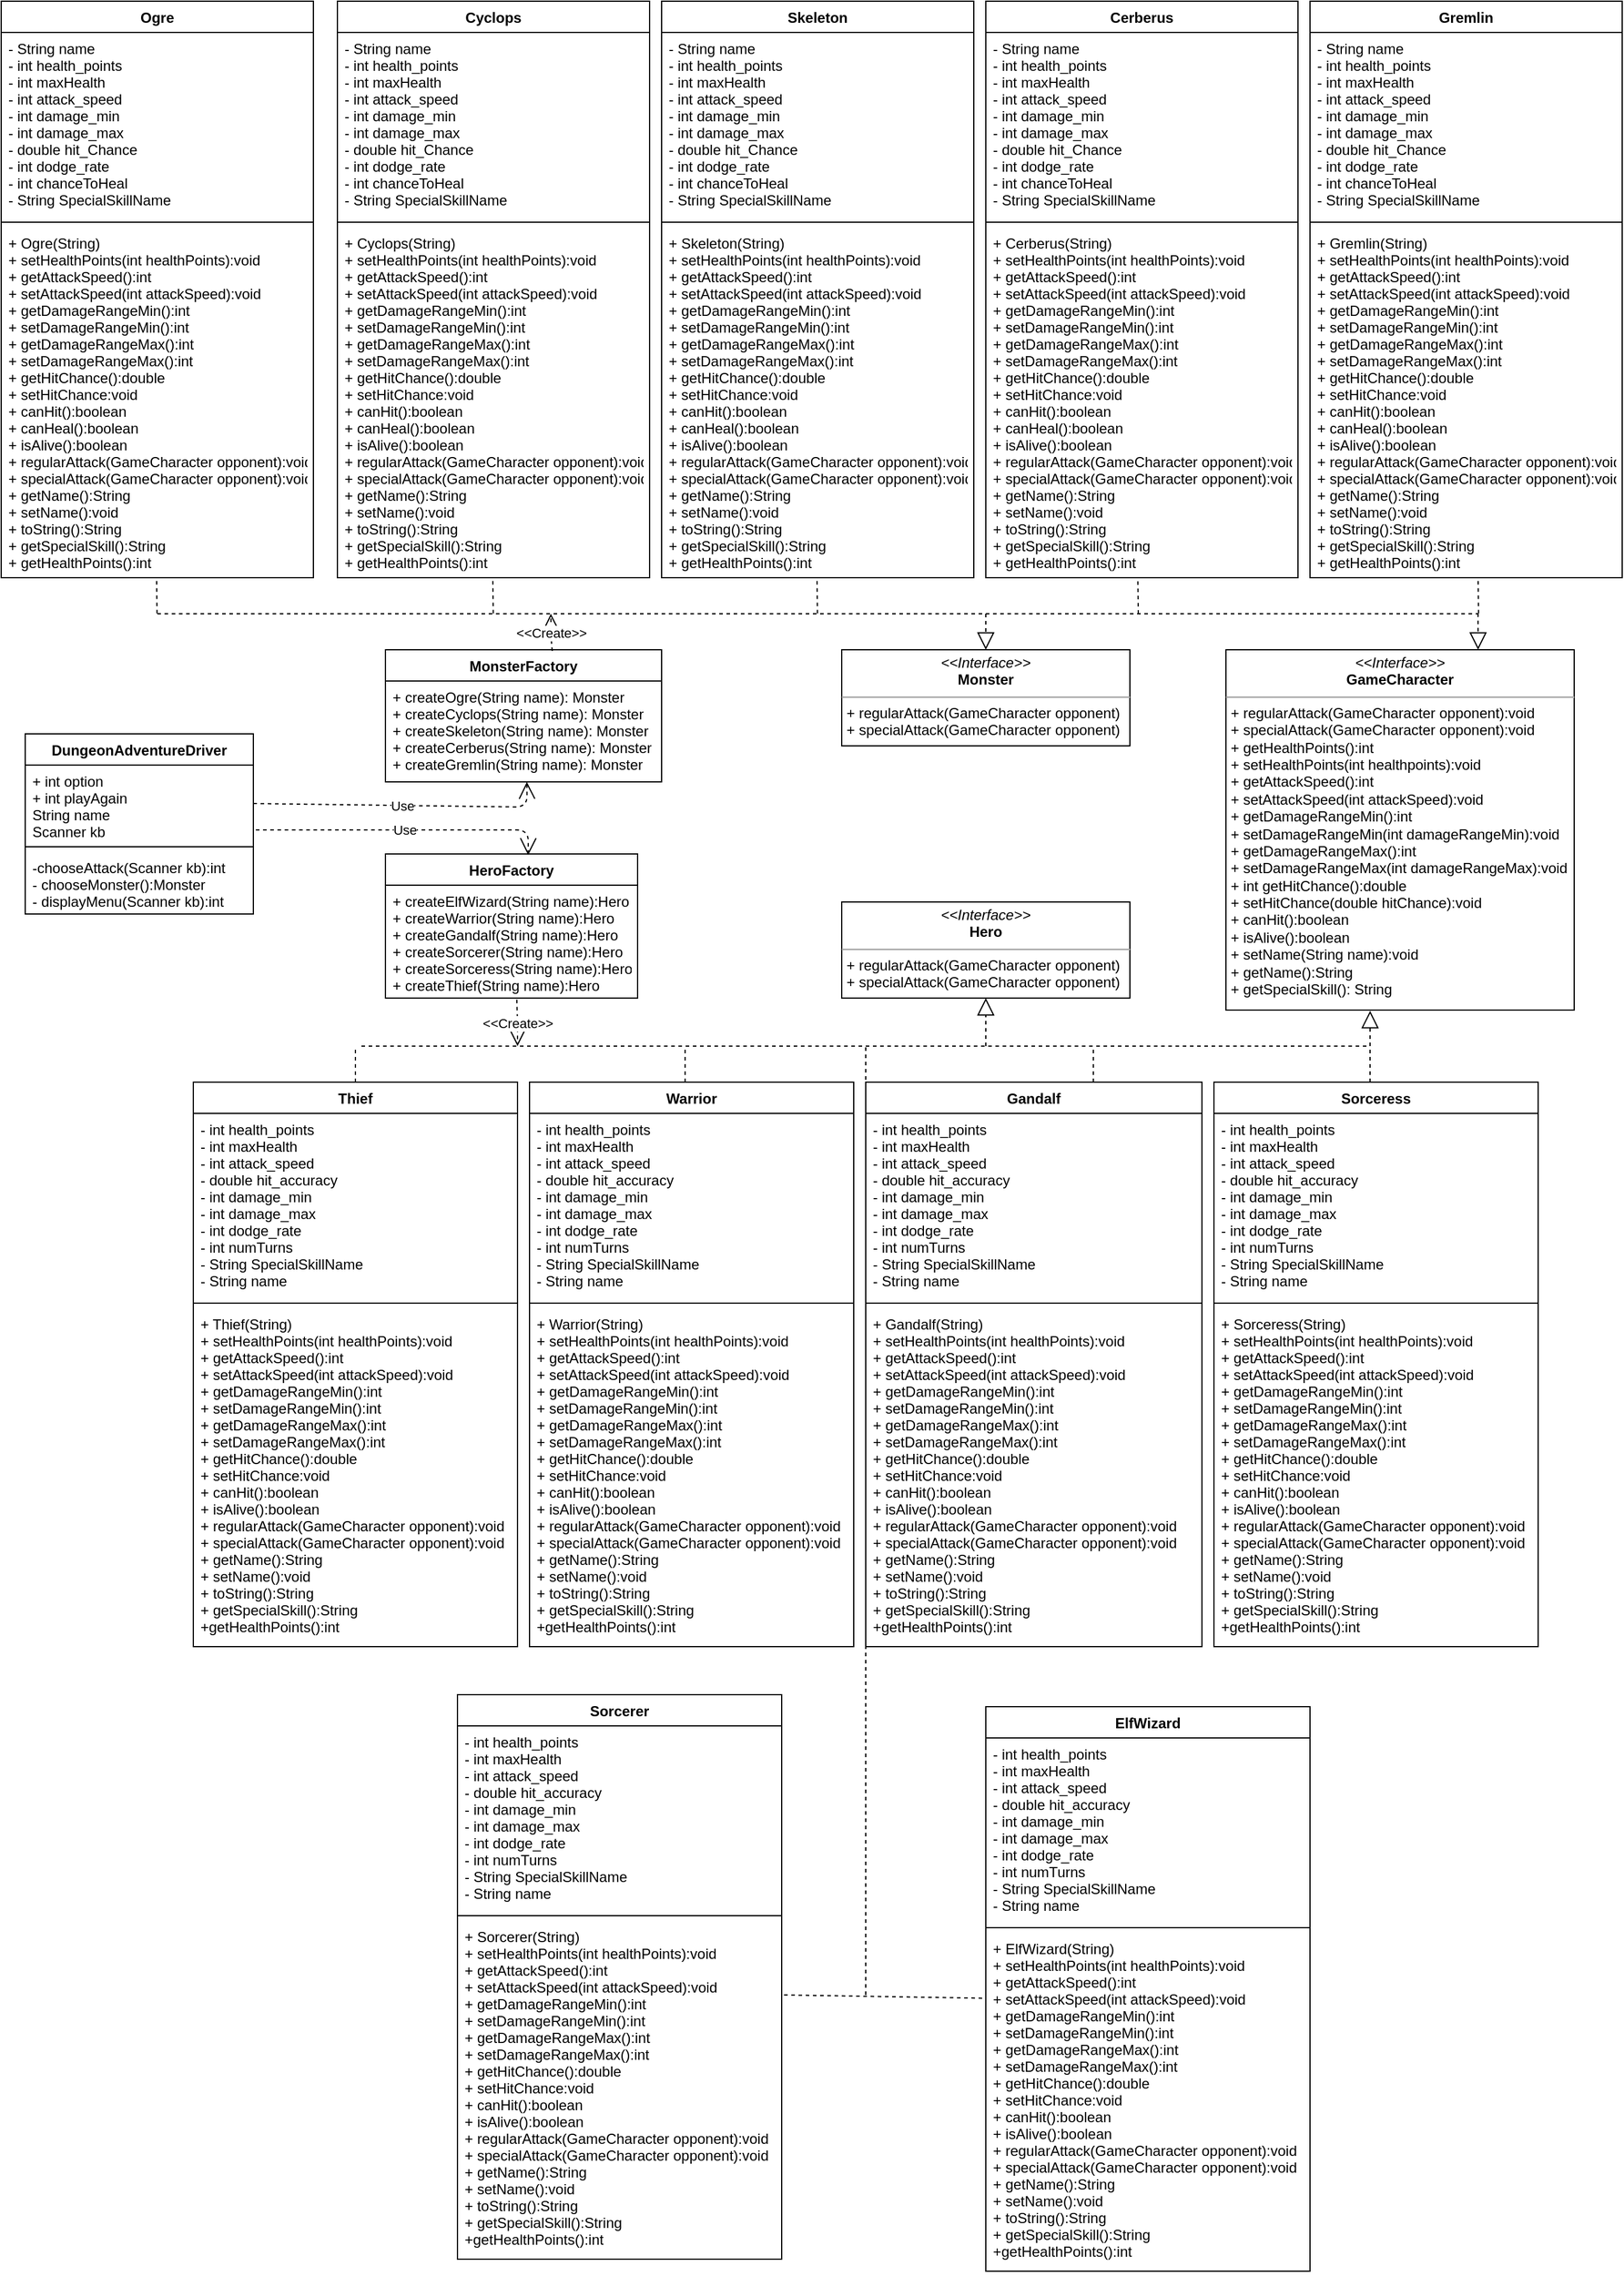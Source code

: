 <mxfile version="12.8.1"><diagram id="gSOHmwpen5aL5RCRYS64" name="Page-1"><mxGraphModel dx="2881" dy="2119" grid="1" gridSize="10" guides="1" tooltips="1" connect="1" arrows="1" fold="1" page="1" pageScale="1" pageWidth="850" pageHeight="1100" math="0" shadow="0"><root><mxCell id="0"/><mxCell id="1" parent="0"/><mxCell id="8AC8qJrL5OHo1PoPI_lq-5" value="DungeonAdventureDriver" style="swimlane;fontStyle=1;align=center;verticalAlign=top;childLayout=stackLayout;horizontal=1;startSize=26;horizontalStack=0;resizeParent=1;resizeParentMax=0;resizeLast=0;collapsible=1;marginBottom=0;" vertex="1" parent="1"><mxGeometry x="-450" y="100" width="190" height="150" as="geometry"/></mxCell><mxCell id="8AC8qJrL5OHo1PoPI_lq-6" value="+ int option&#10;+ int playAgain&#10;String name&#10;Scanner kb" style="text;strokeColor=none;fillColor=none;align=left;verticalAlign=top;spacingLeft=4;spacingRight=4;overflow=hidden;rotatable=0;points=[[0,0.5],[1,0.5]];portConstraint=eastwest;" vertex="1" parent="8AC8qJrL5OHo1PoPI_lq-5"><mxGeometry y="26" width="190" height="64" as="geometry"/></mxCell><mxCell id="8AC8qJrL5OHo1PoPI_lq-7" value="" style="line;strokeWidth=1;fillColor=none;align=left;verticalAlign=middle;spacingTop=-1;spacingLeft=3;spacingRight=3;rotatable=0;labelPosition=right;points=[];portConstraint=eastwest;" vertex="1" parent="8AC8qJrL5OHo1PoPI_lq-5"><mxGeometry y="90" width="190" height="8" as="geometry"/></mxCell><mxCell id="8AC8qJrL5OHo1PoPI_lq-8" value="-chooseAttack(Scanner kb):int&#10;- chooseMonster():Monster&#10;- displayMenu(Scanner kb):int" style="text;strokeColor=none;fillColor=none;align=left;verticalAlign=top;spacingLeft=4;spacingRight=4;overflow=hidden;rotatable=0;points=[[0,0.5],[1,0.5]];portConstraint=eastwest;" vertex="1" parent="8AC8qJrL5OHo1PoPI_lq-5"><mxGeometry y="98" width="190" height="52" as="geometry"/></mxCell><mxCell id="8AC8qJrL5OHo1PoPI_lq-9" value="HeroFactory" style="swimlane;fontStyle=1;align=center;verticalAlign=top;childLayout=stackLayout;horizontal=1;startSize=26;horizontalStack=0;resizeParent=1;resizeParentMax=0;resizeLast=0;collapsible=1;marginBottom=0;" vertex="1" parent="1"><mxGeometry x="-150" y="200" width="210" height="120" as="geometry"/></mxCell><mxCell id="8AC8qJrL5OHo1PoPI_lq-12" value="+ createElfWizard(String name):Hero&#10;+ createWarrior(String name):Hero&#10;+ createGandalf(String name):Hero&#10;+ createSorcerer(String name):Hero&#10;+ createSorceress(String name):Hero&#10;+ createThief(String name):Hero&#10;" style="text;strokeColor=none;fillColor=none;align=left;verticalAlign=top;spacingLeft=4;spacingRight=4;overflow=hidden;rotatable=0;points=[[0,0.5],[1,0.5]];portConstraint=eastwest;" vertex="1" parent="8AC8qJrL5OHo1PoPI_lq-9"><mxGeometry y="26" width="210" height="94" as="geometry"/></mxCell><mxCell id="8AC8qJrL5OHo1PoPI_lq-13" value="MonsterFactory" style="swimlane;fontStyle=1;align=center;verticalAlign=top;childLayout=stackLayout;horizontal=1;startSize=26;horizontalStack=0;resizeParent=1;resizeParentMax=0;resizeLast=0;collapsible=1;marginBottom=0;" vertex="1" parent="1"><mxGeometry x="-150" y="30" width="230" height="110" as="geometry"/></mxCell><mxCell id="8AC8qJrL5OHo1PoPI_lq-16" value="+ createOgre(String name): Monster&#10;+ createCyclops(String name): Monster&#10;+ createSkeleton(String name): Monster&#10;+ createCerberus(String name): Monster&#10;+ createGremlin(String name): Monster" style="text;strokeColor=none;fillColor=none;align=left;verticalAlign=top;spacingLeft=4;spacingRight=4;overflow=hidden;rotatable=0;points=[[0,0.5],[1,0.5]];portConstraint=eastwest;" vertex="1" parent="8AC8qJrL5OHo1PoPI_lq-13"><mxGeometry y="26" width="230" height="84" as="geometry"/></mxCell><mxCell id="8AC8qJrL5OHo1PoPI_lq-124" value="&amp;lt;&amp;lt;Create&amp;gt;&amp;gt;" style="endArrow=open;endSize=12;dashed=1;html=1;exitX=0.604;exitY=0.009;exitDx=0;exitDy=0;entryX=0.512;entryY=1;entryDx=0;entryDy=0;entryPerimeter=0;exitPerimeter=0;" edge="1" parent="8AC8qJrL5OHo1PoPI_lq-13" source="8AC8qJrL5OHo1PoPI_lq-13"><mxGeometry width="160" relative="1" as="geometry"><mxPoint x="-90" y="-12.0" as="sourcePoint"/><mxPoint x="137.76" y="-30" as="targetPoint"/><Array as="points"><mxPoint x="138" y="-9"/></Array></mxGeometry></mxCell><mxCell id="8AC8qJrL5OHo1PoPI_lq-17" value="&lt;p style=&quot;margin: 0px ; margin-top: 4px ; text-align: center&quot;&gt;&lt;i&gt;&amp;lt;&amp;lt;Interface&amp;gt;&amp;gt;&lt;/i&gt;&lt;br&gt;&lt;b&gt;Hero&lt;/b&gt;&lt;/p&gt;&lt;hr size=&quot;1&quot;&gt;&lt;p style=&quot;margin: 0px ; margin-left: 4px&quot;&gt;+ regularAttack(GameCharacter opponent)&lt;br&gt;+ specialAttack(GameCharacter opponent)&lt;/p&gt;" style="verticalAlign=top;align=left;overflow=fill;fontSize=12;fontFamily=Helvetica;html=1;" vertex="1" parent="1"><mxGeometry x="230" y="240" width="240" height="80" as="geometry"/></mxCell><mxCell id="8AC8qJrL5OHo1PoPI_lq-18" value="&lt;p style=&quot;margin: 0px ; margin-top: 4px ; text-align: center&quot;&gt;&lt;i&gt;&amp;lt;&amp;lt;Interface&amp;gt;&amp;gt;&lt;/i&gt;&lt;br&gt;&lt;b&gt;Monster&lt;/b&gt;&lt;/p&gt;&lt;hr size=&quot;1&quot;&gt;&lt;p style=&quot;margin: 0px ; margin-left: 4px&quot;&gt;+ regularAttack(GameCharacter opponent)&lt;br&gt;+ specialAttack(GameCharacter opponent)&lt;/p&gt;" style="verticalAlign=top;align=left;overflow=fill;fontSize=12;fontFamily=Helvetica;html=1;" vertex="1" parent="1"><mxGeometry x="230" y="30" width="240" height="80" as="geometry"/></mxCell><mxCell id="8AC8qJrL5OHo1PoPI_lq-19" value="Sorcerer&#10;" style="swimlane;fontStyle=1;align=center;verticalAlign=top;childLayout=stackLayout;horizontal=1;startSize=26;horizontalStack=0;resizeParent=1;resizeParentMax=0;resizeLast=0;collapsible=1;marginBottom=0;" vertex="1" parent="1"><mxGeometry x="-90" y="900" width="270" height="470" as="geometry"/></mxCell><mxCell id="8AC8qJrL5OHo1PoPI_lq-20" value="- int health_points&#10;- int maxHealth&#10;- int attack_speed&#10;- double hit_accuracy&#10;- int damage_min&#10;- int damage_max&#10;- int dodge_rate&#10;- int numTurns&#10;- String SpecialSkillName&#10;- String name" style="text;strokeColor=none;fillColor=none;align=left;verticalAlign=top;spacingLeft=4;spacingRight=4;overflow=hidden;rotatable=0;points=[[0,0.5],[1,0.5]];portConstraint=eastwest;" vertex="1" parent="8AC8qJrL5OHo1PoPI_lq-19"><mxGeometry y="26" width="270" height="154" as="geometry"/></mxCell><mxCell id="8AC8qJrL5OHo1PoPI_lq-21" value="" style="line;strokeWidth=1;fillColor=none;align=left;verticalAlign=middle;spacingTop=-1;spacingLeft=3;spacingRight=3;rotatable=0;labelPosition=right;points=[];portConstraint=eastwest;" vertex="1" parent="8AC8qJrL5OHo1PoPI_lq-19"><mxGeometry y="180" width="270" height="8" as="geometry"/></mxCell><mxCell id="8AC8qJrL5OHo1PoPI_lq-22" value="+ Sorcerer(String)&#10;+ setHealthPoints(int healthPoints):void&#10;+ getAttackSpeed():int&#10;+ setAttackSpeed(int attackSpeed):void&#10;+ getDamageRangeMin():int&#10;+ setDamageRangeMin():int&#10;+ getDamageRangeMax():int&#10;+ setDamageRangeMax():int&#10;+ getHitChance():double&#10;+ setHitChance:void&#10;+ canHit():boolean&#10;+ isAlive():boolean&#10;+ regularAttack(GameCharacter opponent):void&#10;+ specialAttack(GameCharacter opponent):void&#10;+ getName():String&#10;+ setName():void&#10;+ toString():String&#10;+ getSpecialSkill():String&#10;+getHealthPoints():int" style="text;strokeColor=none;fillColor=none;align=left;verticalAlign=top;spacingLeft=4;spacingRight=4;overflow=hidden;rotatable=0;points=[[0,0.5],[1,0.5]];portConstraint=eastwest;" vertex="1" parent="8AC8qJrL5OHo1PoPI_lq-19"><mxGeometry y="188" width="270" height="282" as="geometry"/></mxCell><mxCell id="8AC8qJrL5OHo1PoPI_lq-23" value="Warrior" style="swimlane;fontStyle=1;align=center;verticalAlign=top;childLayout=stackLayout;horizontal=1;startSize=26;horizontalStack=0;resizeParent=1;resizeParentMax=0;resizeLast=0;collapsible=1;marginBottom=0;" vertex="1" parent="1"><mxGeometry x="-30" y="390" width="270" height="470" as="geometry"/></mxCell><mxCell id="8AC8qJrL5OHo1PoPI_lq-24" value="- int health_points&#10;- int maxHealth&#10;- int attack_speed&#10;- double hit_accuracy&#10;- int damage_min&#10;- int damage_max&#10;- int dodge_rate&#10;- int numTurns&#10;- String SpecialSkillName&#10;- String name" style="text;strokeColor=none;fillColor=none;align=left;verticalAlign=top;spacingLeft=4;spacingRight=4;overflow=hidden;rotatable=0;points=[[0,0.5],[1,0.5]];portConstraint=eastwest;" vertex="1" parent="8AC8qJrL5OHo1PoPI_lq-23"><mxGeometry y="26" width="270" height="154" as="geometry"/></mxCell><mxCell id="8AC8qJrL5OHo1PoPI_lq-25" value="" style="line;strokeWidth=1;fillColor=none;align=left;verticalAlign=middle;spacingTop=-1;spacingLeft=3;spacingRight=3;rotatable=0;labelPosition=right;points=[];portConstraint=eastwest;" vertex="1" parent="8AC8qJrL5OHo1PoPI_lq-23"><mxGeometry y="180" width="270" height="8" as="geometry"/></mxCell><mxCell id="8AC8qJrL5OHo1PoPI_lq-26" value="+ Warrior(String)&#10;+ setHealthPoints(int healthPoints):void&#10;+ getAttackSpeed():int&#10;+ setAttackSpeed(int attackSpeed):void&#10;+ getDamageRangeMin():int&#10;+ setDamageRangeMin():int&#10;+ getDamageRangeMax():int&#10;+ setDamageRangeMax():int&#10;+ getHitChance():double&#10;+ setHitChance:void&#10;+ canHit():boolean&#10;+ isAlive():boolean&#10;+ regularAttack(GameCharacter opponent):void&#10;+ specialAttack(GameCharacter opponent):void&#10;+ getName():String&#10;+ setName():void&#10;+ toString():String&#10;+ getSpecialSkill():String&#10;+getHealthPoints():int" style="text;strokeColor=none;fillColor=none;align=left;verticalAlign=top;spacingLeft=4;spacingRight=4;overflow=hidden;rotatable=0;points=[[0,0.5],[1,0.5]];portConstraint=eastwest;" vertex="1" parent="8AC8qJrL5OHo1PoPI_lq-23"><mxGeometry y="188" width="270" height="282" as="geometry"/></mxCell><mxCell id="8AC8qJrL5OHo1PoPI_lq-27" value="Gandalf" style="swimlane;fontStyle=1;align=center;verticalAlign=top;childLayout=stackLayout;horizontal=1;startSize=26;horizontalStack=0;resizeParent=1;resizeParentMax=0;resizeLast=0;collapsible=1;marginBottom=0;" vertex="1" parent="1"><mxGeometry x="250" y="390" width="280" height="470" as="geometry"/></mxCell><mxCell id="8AC8qJrL5OHo1PoPI_lq-28" value="- int health_points&#10;- int maxHealth&#10;- int attack_speed&#10;- double hit_accuracy&#10;- int damage_min&#10;- int damage_max&#10;- int dodge_rate&#10;- int numTurns&#10;- String SpecialSkillName&#10;- String name" style="text;strokeColor=none;fillColor=none;align=left;verticalAlign=top;spacingLeft=4;spacingRight=4;overflow=hidden;rotatable=0;points=[[0,0.5],[1,0.5]];portConstraint=eastwest;" vertex="1" parent="8AC8qJrL5OHo1PoPI_lq-27"><mxGeometry y="26" width="280" height="154" as="geometry"/></mxCell><mxCell id="8AC8qJrL5OHo1PoPI_lq-29" value="" style="line;strokeWidth=1;fillColor=none;align=left;verticalAlign=middle;spacingTop=-1;spacingLeft=3;spacingRight=3;rotatable=0;labelPosition=right;points=[];portConstraint=eastwest;" vertex="1" parent="8AC8qJrL5OHo1PoPI_lq-27"><mxGeometry y="180" width="280" height="8" as="geometry"/></mxCell><mxCell id="8AC8qJrL5OHo1PoPI_lq-30" value="+ Gandalf(String)&#10;+ setHealthPoints(int healthPoints):void&#10;+ getAttackSpeed():int&#10;+ setAttackSpeed(int attackSpeed):void&#10;+ getDamageRangeMin():int&#10;+ setDamageRangeMin():int&#10;+ getDamageRangeMax():int&#10;+ setDamageRangeMax():int&#10;+ getHitChance():double&#10;+ setHitChance:void&#10;+ canHit():boolean&#10;+ isAlive():boolean&#10;+ regularAttack(GameCharacter opponent):void&#10;+ specialAttack(GameCharacter opponent):void&#10;+ getName():String&#10;+ setName():void&#10;+ toString():String&#10;+ getSpecialSkill():String&#10;+getHealthPoints():int" style="text;strokeColor=none;fillColor=none;align=left;verticalAlign=top;spacingLeft=4;spacingRight=4;overflow=hidden;rotatable=0;points=[[0,0.5],[1,0.5]];portConstraint=eastwest;" vertex="1" parent="8AC8qJrL5OHo1PoPI_lq-27"><mxGeometry y="188" width="280" height="282" as="geometry"/></mxCell><mxCell id="8AC8qJrL5OHo1PoPI_lq-31" value="ElfWizard" style="swimlane;fontStyle=1;align=center;verticalAlign=top;childLayout=stackLayout;horizontal=1;startSize=26;horizontalStack=0;resizeParent=1;resizeParentMax=0;resizeLast=0;collapsible=1;marginBottom=0;" vertex="1" parent="1"><mxGeometry x="350" y="910" width="270" height="470" as="geometry"/></mxCell><mxCell id="8AC8qJrL5OHo1PoPI_lq-32" value="- int health_points&#10;- int maxHealth&#10;- int attack_speed&#10;- double hit_accuracy&#10;- int damage_min&#10;- int damage_max&#10;- int dodge_rate&#10;- int numTurns&#10;- String SpecialSkillName&#10;- String name" style="text;strokeColor=none;fillColor=none;align=left;verticalAlign=top;spacingLeft=4;spacingRight=4;overflow=hidden;rotatable=0;points=[[0,0.5],[1,0.5]];portConstraint=eastwest;" vertex="1" parent="8AC8qJrL5OHo1PoPI_lq-31"><mxGeometry y="26" width="270" height="154" as="geometry"/></mxCell><mxCell id="8AC8qJrL5OHo1PoPI_lq-33" value="" style="line;strokeWidth=1;fillColor=none;align=left;verticalAlign=middle;spacingTop=-1;spacingLeft=3;spacingRight=3;rotatable=0;labelPosition=right;points=[];portConstraint=eastwest;" vertex="1" parent="8AC8qJrL5OHo1PoPI_lq-31"><mxGeometry y="180" width="270" height="8" as="geometry"/></mxCell><mxCell id="8AC8qJrL5OHo1PoPI_lq-34" value="+ ElfWizard(String)&#10;+ setHealthPoints(int healthPoints):void&#10;+ getAttackSpeed():int&#10;+ setAttackSpeed(int attackSpeed):void&#10;+ getDamageRangeMin():int&#10;+ setDamageRangeMin():int&#10;+ getDamageRangeMax():int&#10;+ setDamageRangeMax():int&#10;+ getHitChance():double&#10;+ setHitChance:void&#10;+ canHit():boolean&#10;+ isAlive():boolean&#10;+ regularAttack(GameCharacter opponent):void&#10;+ specialAttack(GameCharacter opponent):void&#10;+ getName():String&#10;+ setName():void&#10;+ toString():String&#10;+ getSpecialSkill():String&#10;+getHealthPoints():int" style="text;strokeColor=none;fillColor=none;align=left;verticalAlign=top;spacingLeft=4;spacingRight=4;overflow=hidden;rotatable=0;points=[[0,0.5],[1,0.5]];portConstraint=eastwest;" vertex="1" parent="8AC8qJrL5OHo1PoPI_lq-31"><mxGeometry y="188" width="270" height="282" as="geometry"/></mxCell><mxCell id="8AC8qJrL5OHo1PoPI_lq-55" value="Sorceress" style="swimlane;fontStyle=1;align=center;verticalAlign=top;childLayout=stackLayout;horizontal=1;startSize=26;horizontalStack=0;resizeParent=1;resizeParentMax=0;resizeLast=0;collapsible=1;marginBottom=0;" vertex="1" parent="1"><mxGeometry x="540" y="390" width="270" height="470" as="geometry"/></mxCell><mxCell id="8AC8qJrL5OHo1PoPI_lq-56" value="- int health_points&#10;- int maxHealth&#10;- int attack_speed&#10;- double hit_accuracy&#10;- int damage_min&#10;- int damage_max&#10;- int dodge_rate&#10;- int numTurns&#10;- String SpecialSkillName&#10;- String name" style="text;strokeColor=none;fillColor=none;align=left;verticalAlign=top;spacingLeft=4;spacingRight=4;overflow=hidden;rotatable=0;points=[[0,0.5],[1,0.5]];portConstraint=eastwest;" vertex="1" parent="8AC8qJrL5OHo1PoPI_lq-55"><mxGeometry y="26" width="270" height="154" as="geometry"/></mxCell><mxCell id="8AC8qJrL5OHo1PoPI_lq-57" value="" style="line;strokeWidth=1;fillColor=none;align=left;verticalAlign=middle;spacingTop=-1;spacingLeft=3;spacingRight=3;rotatable=0;labelPosition=right;points=[];portConstraint=eastwest;" vertex="1" parent="8AC8qJrL5OHo1PoPI_lq-55"><mxGeometry y="180" width="270" height="8" as="geometry"/></mxCell><mxCell id="8AC8qJrL5OHo1PoPI_lq-58" value="+ Sorceress(String)&#10;+ setHealthPoints(int healthPoints):void&#10;+ getAttackSpeed():int&#10;+ setAttackSpeed(int attackSpeed):void&#10;+ getDamageRangeMin():int&#10;+ setDamageRangeMin():int&#10;+ getDamageRangeMax():int&#10;+ setDamageRangeMax():int&#10;+ getHitChance():double&#10;+ setHitChance:void&#10;+ canHit():boolean&#10;+ isAlive():boolean&#10;+ regularAttack(GameCharacter opponent):void&#10;+ specialAttack(GameCharacter opponent):void&#10;+ getName():String&#10;+ setName():void&#10;+ toString():String&#10;+ getSpecialSkill():String&#10;+getHealthPoints():int" style="text;strokeColor=none;fillColor=none;align=left;verticalAlign=top;spacingLeft=4;spacingRight=4;overflow=hidden;rotatable=0;points=[[0,0.5],[1,0.5]];portConstraint=eastwest;" vertex="1" parent="8AC8qJrL5OHo1PoPI_lq-55"><mxGeometry y="188" width="270" height="282" as="geometry"/></mxCell><mxCell id="8AC8qJrL5OHo1PoPI_lq-59" value="Thief" style="swimlane;fontStyle=1;align=center;verticalAlign=top;childLayout=stackLayout;horizontal=1;startSize=26;horizontalStack=0;resizeParent=1;resizeParentMax=0;resizeLast=0;collapsible=1;marginBottom=0;" vertex="1" parent="1"><mxGeometry x="-310" y="390" width="270" height="470" as="geometry"/></mxCell><mxCell id="8AC8qJrL5OHo1PoPI_lq-60" value="- int health_points&#10;- int maxHealth&#10;- int attack_speed&#10;- double hit_accuracy&#10;- int damage_min&#10;- int damage_max&#10;- int dodge_rate&#10;- int numTurns&#10;- String SpecialSkillName&#10;- String name" style="text;strokeColor=none;fillColor=none;align=left;verticalAlign=top;spacingLeft=4;spacingRight=4;overflow=hidden;rotatable=0;points=[[0,0.5],[1,0.5]];portConstraint=eastwest;" vertex="1" parent="8AC8qJrL5OHo1PoPI_lq-59"><mxGeometry y="26" width="270" height="154" as="geometry"/></mxCell><mxCell id="8AC8qJrL5OHo1PoPI_lq-61" value="" style="line;strokeWidth=1;fillColor=none;align=left;verticalAlign=middle;spacingTop=-1;spacingLeft=3;spacingRight=3;rotatable=0;labelPosition=right;points=[];portConstraint=eastwest;" vertex="1" parent="8AC8qJrL5OHo1PoPI_lq-59"><mxGeometry y="180" width="270" height="8" as="geometry"/></mxCell><mxCell id="8AC8qJrL5OHo1PoPI_lq-62" value="+ Thief(String)&#10;+ setHealthPoints(int healthPoints):void&#10;+ getAttackSpeed():int&#10;+ setAttackSpeed(int attackSpeed):void&#10;+ getDamageRangeMin():int&#10;+ setDamageRangeMin():int&#10;+ getDamageRangeMax():int&#10;+ setDamageRangeMax():int&#10;+ getHitChance():double&#10;+ setHitChance:void&#10;+ canHit():boolean&#10;+ isAlive():boolean&#10;+ regularAttack(GameCharacter opponent):void&#10;+ specialAttack(GameCharacter opponent):void&#10;+ getName():String&#10;+ setName():void&#10;+ toString():String&#10;+ getSpecialSkill():String&#10;+getHealthPoints():int" style="text;strokeColor=none;fillColor=none;align=left;verticalAlign=top;spacingLeft=4;spacingRight=4;overflow=hidden;rotatable=0;points=[[0,0.5],[1,0.5]];portConstraint=eastwest;" vertex="1" parent="8AC8qJrL5OHo1PoPI_lq-59"><mxGeometry y="188" width="270" height="282" as="geometry"/></mxCell><mxCell id="8AC8qJrL5OHo1PoPI_lq-64" value="" style="endArrow=block;dashed=1;endFill=0;endSize=12;html=1;entryX=0.5;entryY=1;entryDx=0;entryDy=0;" edge="1" parent="1" target="8AC8qJrL5OHo1PoPI_lq-17"><mxGeometry width="160" relative="1" as="geometry"><mxPoint x="350" y="360" as="sourcePoint"/><mxPoint x="500" y="260" as="targetPoint"/></mxGeometry></mxCell><mxCell id="8AC8qJrL5OHo1PoPI_lq-65" value="" style="endArrow=none;dashed=1;html=1;" edge="1" parent="1"><mxGeometry width="50" height="50" relative="1" as="geometry"><mxPoint x="-170" y="360" as="sourcePoint"/><mxPoint x="670" y="360" as="targetPoint"/></mxGeometry></mxCell><mxCell id="8AC8qJrL5OHo1PoPI_lq-66" value="" style="endArrow=none;dashed=1;html=1;" edge="1" parent="1" source="8AC8qJrL5OHo1PoPI_lq-59"><mxGeometry width="50" height="50" relative="1" as="geometry"><mxPoint x="-110" y="410" as="sourcePoint"/><mxPoint x="-175" y="360" as="targetPoint"/></mxGeometry></mxCell><mxCell id="8AC8qJrL5OHo1PoPI_lq-68" value="" style="endArrow=none;dashed=1;html=1;" edge="1" parent="1"><mxGeometry width="50" height="50" relative="1" as="geometry"><mxPoint x="99.58" y="390" as="sourcePoint"/><mxPoint x="99.58" y="360" as="targetPoint"/></mxGeometry></mxCell><mxCell id="8AC8qJrL5OHo1PoPI_lq-69" value="" style="endArrow=none;dashed=1;html=1;" edge="1" parent="1"><mxGeometry width="50" height="50" relative="1" as="geometry"><mxPoint x="439.58" y="390" as="sourcePoint"/><mxPoint x="439.58" y="360" as="targetPoint"/></mxGeometry></mxCell><mxCell id="8AC8qJrL5OHo1PoPI_lq-70" value="" style="endArrow=none;dashed=1;html=1;" edge="1" parent="1"><mxGeometry width="50" height="50" relative="1" as="geometry"><mxPoint x="670.0" y="390" as="sourcePoint"/><mxPoint x="670.0" y="360" as="targetPoint"/></mxGeometry></mxCell><mxCell id="8AC8qJrL5OHo1PoPI_lq-73" value="Ogre" style="swimlane;fontStyle=1;align=center;verticalAlign=top;childLayout=stackLayout;horizontal=1;startSize=26;horizontalStack=0;resizeParent=1;resizeParentMax=0;resizeLast=0;collapsible=1;marginBottom=0;" vertex="1" parent="1"><mxGeometry x="-470" y="-510" width="260" height="480" as="geometry"/></mxCell><mxCell id="8AC8qJrL5OHo1PoPI_lq-74" value="- String name&#10;- int health_points&#10;- int maxHealth&#10;- int attack_speed&#10;- int damage_min&#10;- int damage_max&#10;- double hit_Chance&#10;- int dodge_rate&#10;- int chanceToHeal&#10;- String SpecialSkillName&#10;" style="text;strokeColor=none;fillColor=none;align=left;verticalAlign=top;spacingLeft=4;spacingRight=4;overflow=hidden;rotatable=0;points=[[0,0.5],[1,0.5]];portConstraint=eastwest;" vertex="1" parent="8AC8qJrL5OHo1PoPI_lq-73"><mxGeometry y="26" width="260" height="154" as="geometry"/></mxCell><mxCell id="8AC8qJrL5OHo1PoPI_lq-75" value="" style="line;strokeWidth=1;fillColor=none;align=left;verticalAlign=middle;spacingTop=-1;spacingLeft=3;spacingRight=3;rotatable=0;labelPosition=right;points=[];portConstraint=eastwest;" vertex="1" parent="8AC8qJrL5OHo1PoPI_lq-73"><mxGeometry y="180" width="260" height="8" as="geometry"/></mxCell><mxCell id="8AC8qJrL5OHo1PoPI_lq-76" value="+ Ogre(String)&#10;+ setHealthPoints(int healthPoints):void&#10;+ getAttackSpeed():int&#10;+ setAttackSpeed(int attackSpeed):void&#10;+ getDamageRangeMin():int&#10;+ setDamageRangeMin():int&#10;+ getDamageRangeMax():int&#10;+ setDamageRangeMax():int&#10;+ getHitChance():double&#10;+ setHitChance:void&#10;+ canHit():boolean&#10;+ canHeal():boolean&#10;+ isAlive():boolean&#10;+ regularAttack(GameCharacter opponent):void&#10;+ specialAttack(GameCharacter opponent):void&#10;+ getName():String&#10;+ setName():void&#10;+ toString():String&#10;+ getSpecialSkill():String&#10;+ getHealthPoints():int" style="text;strokeColor=none;fillColor=none;align=left;verticalAlign=top;spacingLeft=4;spacingRight=4;overflow=hidden;rotatable=0;points=[[0,0.5],[1,0.5]];portConstraint=eastwest;" vertex="1" parent="8AC8qJrL5OHo1PoPI_lq-73"><mxGeometry y="188" width="260" height="292" as="geometry"/></mxCell><mxCell id="8AC8qJrL5OHo1PoPI_lq-78" value="" style="endArrow=none;dashed=1;html=1;" edge="1" parent="1"><mxGeometry width="50" height="50" relative="1" as="geometry"><mxPoint x="250" y="1150" as="sourcePoint"/><mxPoint x="250" y="360" as="targetPoint"/></mxGeometry></mxCell><mxCell id="8AC8qJrL5OHo1PoPI_lq-79" value="" style="endArrow=none;dashed=1;html=1;entryX=-0.008;entryY=0.194;entryDx=0;entryDy=0;entryPerimeter=0;" edge="1" parent="1" target="8AC8qJrL5OHo1PoPI_lq-34"><mxGeometry width="50" height="50" relative="1" as="geometry"><mxPoint x="182" y="1150" as="sourcePoint"/><mxPoint x="380" y="790" as="targetPoint"/></mxGeometry></mxCell><mxCell id="8AC8qJrL5OHo1PoPI_lq-96" value="Cyclops" style="swimlane;fontStyle=1;align=center;verticalAlign=top;childLayout=stackLayout;horizontal=1;startSize=26;horizontalStack=0;resizeParent=1;resizeParentMax=0;resizeLast=0;collapsible=1;marginBottom=0;" vertex="1" parent="1"><mxGeometry x="-190" y="-510" width="260" height="480" as="geometry"/></mxCell><mxCell id="8AC8qJrL5OHo1PoPI_lq-97" value="- String name&#10;- int health_points&#10;- int maxHealth&#10;- int attack_speed&#10;- int damage_min&#10;- int damage_max&#10;- double hit_Chance&#10;- int dodge_rate&#10;- int chanceToHeal&#10;- String SpecialSkillName&#10;" style="text;strokeColor=none;fillColor=none;align=left;verticalAlign=top;spacingLeft=4;spacingRight=4;overflow=hidden;rotatable=0;points=[[0,0.5],[1,0.5]];portConstraint=eastwest;" vertex="1" parent="8AC8qJrL5OHo1PoPI_lq-96"><mxGeometry y="26" width="260" height="154" as="geometry"/></mxCell><mxCell id="8AC8qJrL5OHo1PoPI_lq-98" value="" style="line;strokeWidth=1;fillColor=none;align=left;verticalAlign=middle;spacingTop=-1;spacingLeft=3;spacingRight=3;rotatable=0;labelPosition=right;points=[];portConstraint=eastwest;" vertex="1" parent="8AC8qJrL5OHo1PoPI_lq-96"><mxGeometry y="180" width="260" height="8" as="geometry"/></mxCell><mxCell id="8AC8qJrL5OHo1PoPI_lq-99" value="+ Cyclops(String)&#10;+ setHealthPoints(int healthPoints):void&#10;+ getAttackSpeed():int&#10;+ setAttackSpeed(int attackSpeed):void&#10;+ getDamageRangeMin():int&#10;+ setDamageRangeMin():int&#10;+ getDamageRangeMax():int&#10;+ setDamageRangeMax():int&#10;+ getHitChance():double&#10;+ setHitChance:void&#10;+ canHit():boolean&#10;+ canHeal():boolean&#10;+ isAlive():boolean&#10;+ regularAttack(GameCharacter opponent):void&#10;+ specialAttack(GameCharacter opponent):void&#10;+ getName():String&#10;+ setName():void&#10;+ toString():String&#10;+ getSpecialSkill():String&#10;+ getHealthPoints():int" style="text;strokeColor=none;fillColor=none;align=left;verticalAlign=top;spacingLeft=4;spacingRight=4;overflow=hidden;rotatable=0;points=[[0,0.5],[1,0.5]];portConstraint=eastwest;" vertex="1" parent="8AC8qJrL5OHo1PoPI_lq-96"><mxGeometry y="188" width="260" height="292" as="geometry"/></mxCell><mxCell id="8AC8qJrL5OHo1PoPI_lq-100" value="Skeleton" style="swimlane;fontStyle=1;align=center;verticalAlign=top;childLayout=stackLayout;horizontal=1;startSize=26;horizontalStack=0;resizeParent=1;resizeParentMax=0;resizeLast=0;collapsible=1;marginBottom=0;" vertex="1" parent="1"><mxGeometry x="80" y="-510" width="260" height="480" as="geometry"/></mxCell><mxCell id="8AC8qJrL5OHo1PoPI_lq-101" value="- String name&#10;- int health_points&#10;- int maxHealth&#10;- int attack_speed&#10;- int damage_min&#10;- int damage_max&#10;- double hit_Chance&#10;- int dodge_rate&#10;- int chanceToHeal&#10;- String SpecialSkillName&#10;" style="text;strokeColor=none;fillColor=none;align=left;verticalAlign=top;spacingLeft=4;spacingRight=4;overflow=hidden;rotatable=0;points=[[0,0.5],[1,0.5]];portConstraint=eastwest;" vertex="1" parent="8AC8qJrL5OHo1PoPI_lq-100"><mxGeometry y="26" width="260" height="154" as="geometry"/></mxCell><mxCell id="8AC8qJrL5OHo1PoPI_lq-102" value="" style="line;strokeWidth=1;fillColor=none;align=left;verticalAlign=middle;spacingTop=-1;spacingLeft=3;spacingRight=3;rotatable=0;labelPosition=right;points=[];portConstraint=eastwest;" vertex="1" parent="8AC8qJrL5OHo1PoPI_lq-100"><mxGeometry y="180" width="260" height="8" as="geometry"/></mxCell><mxCell id="8AC8qJrL5OHo1PoPI_lq-103" value="+ Skeleton(String)&#10;+ setHealthPoints(int healthPoints):void&#10;+ getAttackSpeed():int&#10;+ setAttackSpeed(int attackSpeed):void&#10;+ getDamageRangeMin():int&#10;+ setDamageRangeMin():int&#10;+ getDamageRangeMax():int&#10;+ setDamageRangeMax():int&#10;+ getHitChance():double&#10;+ setHitChance:void&#10;+ canHit():boolean&#10;+ canHeal():boolean&#10;+ isAlive():boolean&#10;+ regularAttack(GameCharacter opponent):void&#10;+ specialAttack(GameCharacter opponent):void&#10;+ getName():String&#10;+ setName():void&#10;+ toString():String&#10;+ getSpecialSkill():String&#10;+ getHealthPoints():int" style="text;strokeColor=none;fillColor=none;align=left;verticalAlign=top;spacingLeft=4;spacingRight=4;overflow=hidden;rotatable=0;points=[[0,0.5],[1,0.5]];portConstraint=eastwest;" vertex="1" parent="8AC8qJrL5OHo1PoPI_lq-100"><mxGeometry y="188" width="260" height="292" as="geometry"/></mxCell><mxCell id="8AC8qJrL5OHo1PoPI_lq-104" value="Cerberus" style="swimlane;fontStyle=1;align=center;verticalAlign=top;childLayout=stackLayout;horizontal=1;startSize=26;horizontalStack=0;resizeParent=1;resizeParentMax=0;resizeLast=0;collapsible=1;marginBottom=0;" vertex="1" parent="1"><mxGeometry x="350" y="-510" width="260" height="480" as="geometry"/></mxCell><mxCell id="8AC8qJrL5OHo1PoPI_lq-105" value="- String name&#10;- int health_points&#10;- int maxHealth&#10;- int attack_speed&#10;- int damage_min&#10;- int damage_max&#10;- double hit_Chance&#10;- int dodge_rate&#10;- int chanceToHeal&#10;- String SpecialSkillName&#10;" style="text;strokeColor=none;fillColor=none;align=left;verticalAlign=top;spacingLeft=4;spacingRight=4;overflow=hidden;rotatable=0;points=[[0,0.5],[1,0.5]];portConstraint=eastwest;" vertex="1" parent="8AC8qJrL5OHo1PoPI_lq-104"><mxGeometry y="26" width="260" height="154" as="geometry"/></mxCell><mxCell id="8AC8qJrL5OHo1PoPI_lq-106" value="" style="line;strokeWidth=1;fillColor=none;align=left;verticalAlign=middle;spacingTop=-1;spacingLeft=3;spacingRight=3;rotatable=0;labelPosition=right;points=[];portConstraint=eastwest;" vertex="1" parent="8AC8qJrL5OHo1PoPI_lq-104"><mxGeometry y="180" width="260" height="8" as="geometry"/></mxCell><mxCell id="8AC8qJrL5OHo1PoPI_lq-107" value="+ Cerberus(String)&#10;+ setHealthPoints(int healthPoints):void&#10;+ getAttackSpeed():int&#10;+ setAttackSpeed(int attackSpeed):void&#10;+ getDamageRangeMin():int&#10;+ setDamageRangeMin():int&#10;+ getDamageRangeMax():int&#10;+ setDamageRangeMax():int&#10;+ getHitChance():double&#10;+ setHitChance:void&#10;+ canHit():boolean&#10;+ canHeal():boolean&#10;+ isAlive():boolean&#10;+ regularAttack(GameCharacter opponent):void&#10;+ specialAttack(GameCharacter opponent):void&#10;+ getName():String&#10;+ setName():void&#10;+ toString():String&#10;+ getSpecialSkill():String&#10;+ getHealthPoints():int" style="text;strokeColor=none;fillColor=none;align=left;verticalAlign=top;spacingLeft=4;spacingRight=4;overflow=hidden;rotatable=0;points=[[0,0.5],[1,0.5]];portConstraint=eastwest;" vertex="1" parent="8AC8qJrL5OHo1PoPI_lq-104"><mxGeometry y="188" width="260" height="292" as="geometry"/></mxCell><mxCell id="8AC8qJrL5OHo1PoPI_lq-108" value="Gremlin" style="swimlane;fontStyle=1;align=center;verticalAlign=top;childLayout=stackLayout;horizontal=1;startSize=26;horizontalStack=0;resizeParent=1;resizeParentMax=0;resizeLast=0;collapsible=1;marginBottom=0;" vertex="1" parent="1"><mxGeometry x="620" y="-510" width="260" height="480" as="geometry"/></mxCell><mxCell id="8AC8qJrL5OHo1PoPI_lq-109" value="- String name&#10;- int health_points&#10;- int maxHealth&#10;- int attack_speed&#10;- int damage_min&#10;- int damage_max&#10;- double hit_Chance&#10;- int dodge_rate&#10;- int chanceToHeal&#10;- String SpecialSkillName&#10;" style="text;strokeColor=none;fillColor=none;align=left;verticalAlign=top;spacingLeft=4;spacingRight=4;overflow=hidden;rotatable=0;points=[[0,0.5],[1,0.5]];portConstraint=eastwest;" vertex="1" parent="8AC8qJrL5OHo1PoPI_lq-108"><mxGeometry y="26" width="260" height="154" as="geometry"/></mxCell><mxCell id="8AC8qJrL5OHo1PoPI_lq-110" value="" style="line;strokeWidth=1;fillColor=none;align=left;verticalAlign=middle;spacingTop=-1;spacingLeft=3;spacingRight=3;rotatable=0;labelPosition=right;points=[];portConstraint=eastwest;" vertex="1" parent="8AC8qJrL5OHo1PoPI_lq-108"><mxGeometry y="180" width="260" height="8" as="geometry"/></mxCell><mxCell id="8AC8qJrL5OHo1PoPI_lq-111" value="+ Gremlin(String)&#10;+ setHealthPoints(int healthPoints):void&#10;+ getAttackSpeed():int&#10;+ setAttackSpeed(int attackSpeed):void&#10;+ getDamageRangeMin():int&#10;+ setDamageRangeMin():int&#10;+ getDamageRangeMax():int&#10;+ setDamageRangeMax():int&#10;+ getHitChance():double&#10;+ setHitChance:void&#10;+ canHit():boolean&#10;+ canHeal():boolean&#10;+ isAlive():boolean&#10;+ regularAttack(GameCharacter opponent):void&#10;+ specialAttack(GameCharacter opponent):void&#10;+ getName():String&#10;+ setName():void&#10;+ toString():String&#10;+ getSpecialSkill():String&#10;+ getHealthPoints():int" style="text;strokeColor=none;fillColor=none;align=left;verticalAlign=top;spacingLeft=4;spacingRight=4;overflow=hidden;rotatable=0;points=[[0,0.5],[1,0.5]];portConstraint=eastwest;" vertex="1" parent="8AC8qJrL5OHo1PoPI_lq-108"><mxGeometry y="188" width="260" height="292" as="geometry"/></mxCell><mxCell id="8AC8qJrL5OHo1PoPI_lq-112" value="" style="endArrow=none;dashed=1;html=1;" edge="1" parent="1"><mxGeometry width="50" height="50" relative="1" as="geometry"><mxPoint x="-340" as="sourcePoint"/><mxPoint x="760" as="targetPoint"/></mxGeometry></mxCell><mxCell id="8AC8qJrL5OHo1PoPI_lq-113" value="" style="endArrow=none;dashed=1;html=1;entryX=0.487;entryY=1.001;entryDx=0;entryDy=0;entryPerimeter=0;" edge="1" parent="1" target="8AC8qJrL5OHo1PoPI_lq-107"><mxGeometry width="50" height="50" relative="1" as="geometry"><mxPoint x="477" as="sourcePoint"/><mxPoint x="490" y="140" as="targetPoint"/></mxGeometry></mxCell><mxCell id="8AC8qJrL5OHo1PoPI_lq-114" value="" style="endArrow=none;dashed=1;html=1;entryX=0.487;entryY=1.001;entryDx=0;entryDy=0;entryPerimeter=0;" edge="1" parent="1"><mxGeometry width="50" height="50" relative="1" as="geometry"><mxPoint x="760.38" y="-0.29" as="sourcePoint"/><mxPoint x="760.0" y="-29.998" as="targetPoint"/></mxGeometry></mxCell><mxCell id="8AC8qJrL5OHo1PoPI_lq-115" value="" style="endArrow=none;dashed=1;html=1;entryX=0.487;entryY=1.001;entryDx=0;entryDy=0;entryPerimeter=0;" edge="1" parent="1"><mxGeometry width="50" height="50" relative="1" as="geometry"><mxPoint x="209.79" y="-0.29" as="sourcePoint"/><mxPoint x="209.41" y="-29.998" as="targetPoint"/></mxGeometry></mxCell><mxCell id="8AC8qJrL5OHo1PoPI_lq-116" value="" style="endArrow=none;dashed=1;html=1;entryX=0.487;entryY=1.001;entryDx=0;entryDy=0;entryPerimeter=0;" edge="1" parent="1"><mxGeometry width="50" height="50" relative="1" as="geometry"><mxPoint x="-60.21" y="-0.29" as="sourcePoint"/><mxPoint x="-60.59" y="-29.998" as="targetPoint"/></mxGeometry></mxCell><mxCell id="8AC8qJrL5OHo1PoPI_lq-117" value="" style="endArrow=none;dashed=1;html=1;entryX=0.487;entryY=1.001;entryDx=0;entryDy=0;entryPerimeter=0;" edge="1" parent="1"><mxGeometry width="50" height="50" relative="1" as="geometry"><mxPoint x="-340.21" y="-0.29" as="sourcePoint"/><mxPoint x="-340.59" y="-29.998" as="targetPoint"/></mxGeometry></mxCell><mxCell id="8AC8qJrL5OHo1PoPI_lq-118" value="" style="endArrow=block;dashed=1;endFill=0;endSize=12;html=1;" edge="1" parent="1" target="8AC8qJrL5OHo1PoPI_lq-18"><mxGeometry width="160" relative="1" as="geometry"><mxPoint x="350" as="sourcePoint"/><mxPoint x="460" y="130" as="targetPoint"/></mxGeometry></mxCell><mxCell id="8AC8qJrL5OHo1PoPI_lq-119" value="&lt;p style=&quot;margin: 0px ; margin-top: 4px ; text-align: center&quot;&gt;&lt;i&gt;&amp;lt;&amp;lt;Interface&amp;gt;&amp;gt;&lt;/i&gt;&lt;br&gt;&lt;b&gt;GameCharacter&lt;/b&gt;&lt;/p&gt;&lt;hr size=&quot;1&quot;&gt;&lt;p style=&quot;margin: 0px ; margin-left: 4px&quot;&gt;+ regularAttack(GameCharacter opponent):void&lt;/p&gt;&lt;p style=&quot;margin: 0px ; margin-left: 4px&quot;&gt;+ specialAttack(GameCharacter opponent):void&lt;/p&gt;&lt;p style=&quot;margin: 0px ; margin-left: 4px&quot;&gt;+ getHealthPoints():int&lt;/p&gt;&lt;p style=&quot;margin: 0px ; margin-left: 4px&quot;&gt;+ setHealthPoints(int healthpoints):void&lt;/p&gt;&lt;p style=&quot;margin: 0px ; margin-left: 4px&quot;&gt;+ getAttackSpeed():int&lt;/p&gt;&lt;p style=&quot;margin: 0px ; margin-left: 4px&quot;&gt;+ setAttackSpeed(int attackSpeed):void&lt;/p&gt;&lt;p style=&quot;margin: 0px ; margin-left: 4px&quot;&gt;+ getDamageRangeMin():int&lt;/p&gt;&lt;p style=&quot;margin: 0px ; margin-left: 4px&quot;&gt;+ setDamageRangeMin(int damageRangeMin):void&lt;/p&gt;&lt;p style=&quot;margin: 0px 0px 0px 4px&quot;&gt;+ getDamageRangeMax():int&lt;/p&gt;&lt;p style=&quot;margin: 0px 0px 0px 4px&quot;&gt;+ setDamageRangeMax(int damageRangeMax):void&lt;/p&gt;&lt;p style=&quot;margin: 0px 0px 0px 4px&quot;&gt;+ int getHitChance():double&lt;/p&gt;&lt;p style=&quot;margin: 0px 0px 0px 4px&quot;&gt;+ setHitChance(double hitChance):void&lt;/p&gt;&lt;p style=&quot;margin: 0px 0px 0px 4px&quot;&gt;+ canHit():boolean&lt;/p&gt;&lt;p style=&quot;margin: 0px 0px 0px 4px&quot;&gt;+ isAlive():boolean&lt;/p&gt;&lt;p style=&quot;margin: 0px 0px 0px 4px&quot;&gt;+ setName(String name):void&lt;/p&gt;&lt;p style=&quot;margin: 0px 0px 0px 4px&quot;&gt;+ getName():String&lt;/p&gt;&lt;p style=&quot;margin: 0px 0px 0px 4px&quot;&gt;+ getSpecialSkill(): String&lt;/p&gt;" style="verticalAlign=top;align=left;overflow=fill;fontSize=12;fontFamily=Helvetica;html=1;" vertex="1" parent="1"><mxGeometry x="550" y="30" width="290" height="300" as="geometry"/></mxCell><mxCell id="8AC8qJrL5OHo1PoPI_lq-120" value="" style="endArrow=block;dashed=1;endFill=0;endSize=12;html=1;entryX=0.414;entryY=1.002;entryDx=0;entryDy=0;entryPerimeter=0;" edge="1" parent="1" target="8AC8qJrL5OHo1PoPI_lq-119"><mxGeometry width="160" relative="1" as="geometry"><mxPoint x="670" y="360" as="sourcePoint"/><mxPoint x="674" y="340" as="targetPoint"/></mxGeometry></mxCell><mxCell id="8AC8qJrL5OHo1PoPI_lq-121" value="" style="endArrow=block;dashed=1;endFill=0;endSize=12;html=1;" edge="1" parent="1"><mxGeometry width="160" relative="1" as="geometry"><mxPoint x="759.92" y="-0.3" as="sourcePoint"/><mxPoint x="760" y="30" as="targetPoint"/></mxGeometry></mxCell><mxCell id="8AC8qJrL5OHo1PoPI_lq-122" value="Use" style="endArrow=open;endSize=12;dashed=1;html=1;exitX=1.011;exitY=0.844;exitDx=0;exitDy=0;exitPerimeter=0;entryX=0.566;entryY=0.008;entryDx=0;entryDy=0;entryPerimeter=0;" edge="1" parent="1" source="8AC8qJrL5OHo1PoPI_lq-6" target="8AC8qJrL5OHo1PoPI_lq-9"><mxGeometry width="160" relative="1" as="geometry"><mxPoint x="-140" y="40" as="sourcePoint"/><mxPoint x="-20" y="170" as="targetPoint"/><Array as="points"><mxPoint x="-31" y="180"/></Array></mxGeometry></mxCell><mxCell id="8AC8qJrL5OHo1PoPI_lq-123" value="Use" style="endArrow=open;endSize=12;dashed=1;html=1;exitX=1;exitY=0.5;exitDx=0;exitDy=0;entryX=0.512;entryY=1;entryDx=0;entryDy=0;entryPerimeter=0;" edge="1" parent="1" source="8AC8qJrL5OHo1PoPI_lq-6" target="8AC8qJrL5OHo1PoPI_lq-16"><mxGeometry width="160" relative="1" as="geometry"><mxPoint x="-260.0" y="167.788" as="sourcePoint"/><mxPoint x="-44.84" y="140.004" as="targetPoint"/><Array as="points"><mxPoint x="-32" y="161"/></Array></mxGeometry></mxCell><mxCell id="8AC8qJrL5OHo1PoPI_lq-125" value="&amp;lt;&amp;lt;Create&amp;gt;&amp;gt;" style="endArrow=open;endSize=12;dashed=1;html=1;exitX=0.521;exitY=1.014;exitDx=0;exitDy=0;exitPerimeter=0;" edge="1" parent="1" source="8AC8qJrL5OHo1PoPI_lq-12"><mxGeometry width="160" relative="1" as="geometry"><mxPoint x="-50" y="321" as="sourcePoint"/><mxPoint x="-40" y="360" as="targetPoint"/><Array as="points"><mxPoint x="-40" y="340"/></Array></mxGeometry></mxCell></root></mxGraphModel></diagram></mxfile>